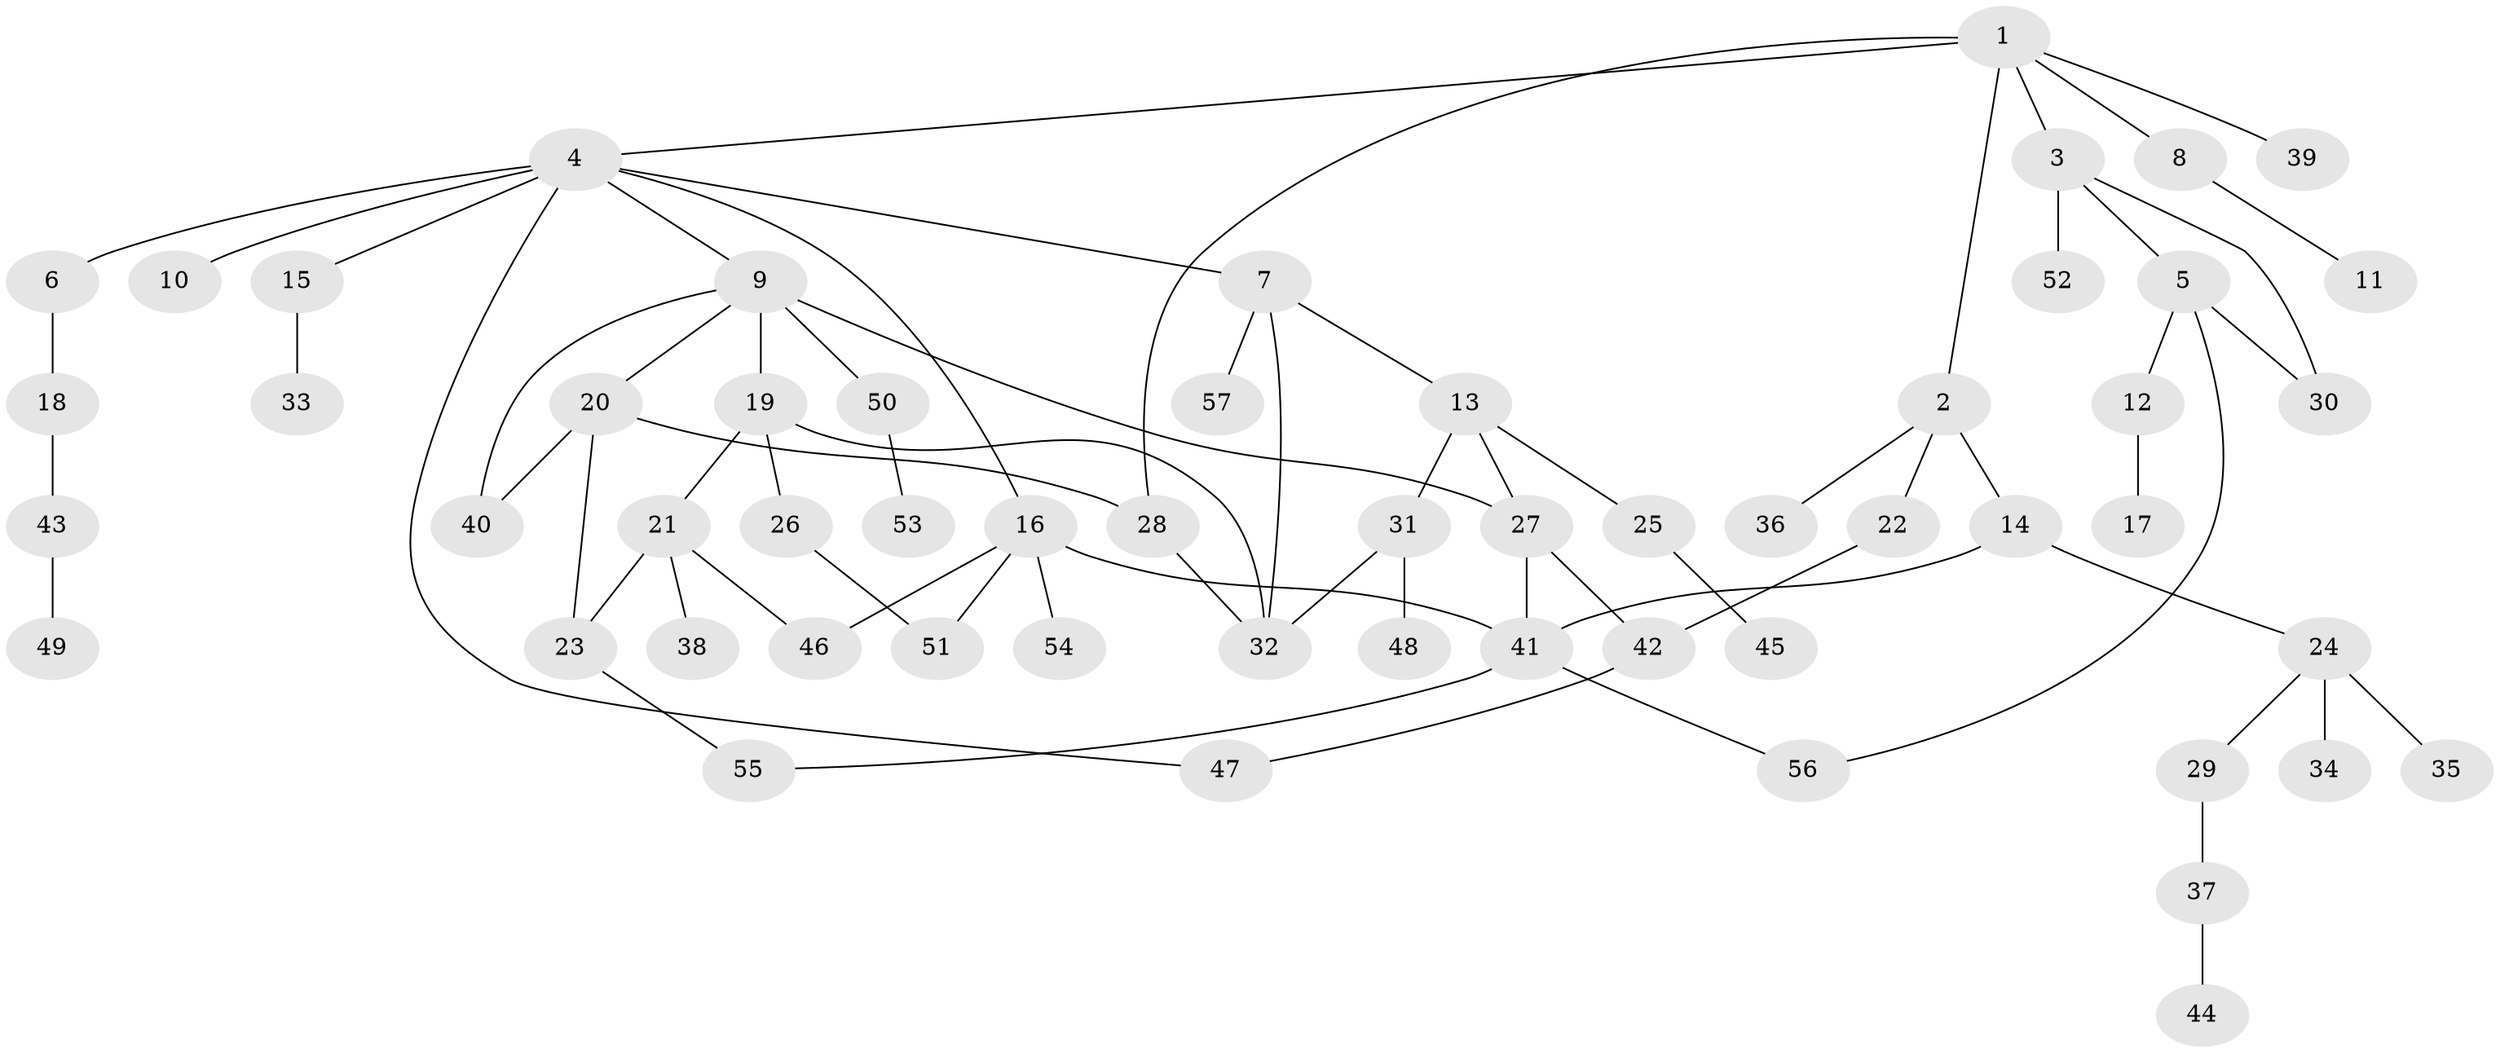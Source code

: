 // original degree distribution, {7: 0.009009009009009009, 5: 0.05405405405405406, 4: 0.07207207207207207, 9: 0.009009009009009009, 3: 0.13513513513513514, 2: 0.3333333333333333, 8: 0.009009009009009009, 1: 0.36936936936936937, 6: 0.009009009009009009}
// Generated by graph-tools (version 1.1) at 2025/34/03/09/25 02:34:01]
// undirected, 57 vertices, 72 edges
graph export_dot {
graph [start="1"]
  node [color=gray90,style=filled];
  1;
  2;
  3;
  4;
  5;
  6;
  7;
  8;
  9;
  10;
  11;
  12;
  13;
  14;
  15;
  16;
  17;
  18;
  19;
  20;
  21;
  22;
  23;
  24;
  25;
  26;
  27;
  28;
  29;
  30;
  31;
  32;
  33;
  34;
  35;
  36;
  37;
  38;
  39;
  40;
  41;
  42;
  43;
  44;
  45;
  46;
  47;
  48;
  49;
  50;
  51;
  52;
  53;
  54;
  55;
  56;
  57;
  1 -- 2 [weight=1.0];
  1 -- 3 [weight=1.0];
  1 -- 4 [weight=1.0];
  1 -- 8 [weight=1.0];
  1 -- 28 [weight=1.0];
  1 -- 39 [weight=1.0];
  2 -- 14 [weight=1.0];
  2 -- 22 [weight=1.0];
  2 -- 36 [weight=1.0];
  3 -- 5 [weight=1.0];
  3 -- 30 [weight=1.0];
  3 -- 52 [weight=1.0];
  4 -- 6 [weight=1.0];
  4 -- 7 [weight=1.0];
  4 -- 9 [weight=1.0];
  4 -- 10 [weight=1.0];
  4 -- 15 [weight=1.0];
  4 -- 16 [weight=1.0];
  4 -- 47 [weight=1.0];
  5 -- 12 [weight=1.0];
  5 -- 30 [weight=2.0];
  5 -- 56 [weight=1.0];
  6 -- 18 [weight=1.0];
  7 -- 13 [weight=1.0];
  7 -- 32 [weight=1.0];
  7 -- 57 [weight=1.0];
  8 -- 11 [weight=1.0];
  9 -- 19 [weight=1.0];
  9 -- 20 [weight=1.0];
  9 -- 27 [weight=1.0];
  9 -- 40 [weight=1.0];
  9 -- 50 [weight=2.0];
  12 -- 17 [weight=2.0];
  13 -- 25 [weight=1.0];
  13 -- 27 [weight=1.0];
  13 -- 31 [weight=1.0];
  14 -- 24 [weight=1.0];
  14 -- 41 [weight=1.0];
  15 -- 33 [weight=2.0];
  16 -- 41 [weight=1.0];
  16 -- 46 [weight=1.0];
  16 -- 51 [weight=1.0];
  16 -- 54 [weight=1.0];
  18 -- 43 [weight=1.0];
  19 -- 21 [weight=1.0];
  19 -- 26 [weight=1.0];
  19 -- 32 [weight=1.0];
  20 -- 23 [weight=1.0];
  20 -- 28 [weight=1.0];
  20 -- 40 [weight=1.0];
  21 -- 23 [weight=1.0];
  21 -- 38 [weight=1.0];
  21 -- 46 [weight=1.0];
  22 -- 42 [weight=1.0];
  23 -- 55 [weight=1.0];
  24 -- 29 [weight=1.0];
  24 -- 34 [weight=1.0];
  24 -- 35 [weight=1.0];
  25 -- 45 [weight=1.0];
  26 -- 51 [weight=1.0];
  27 -- 41 [weight=1.0];
  27 -- 42 [weight=1.0];
  28 -- 32 [weight=1.0];
  29 -- 37 [weight=1.0];
  31 -- 32 [weight=1.0];
  31 -- 48 [weight=2.0];
  37 -- 44 [weight=1.0];
  41 -- 55 [weight=1.0];
  41 -- 56 [weight=1.0];
  42 -- 47 [weight=1.0];
  43 -- 49 [weight=1.0];
  50 -- 53 [weight=1.0];
}
